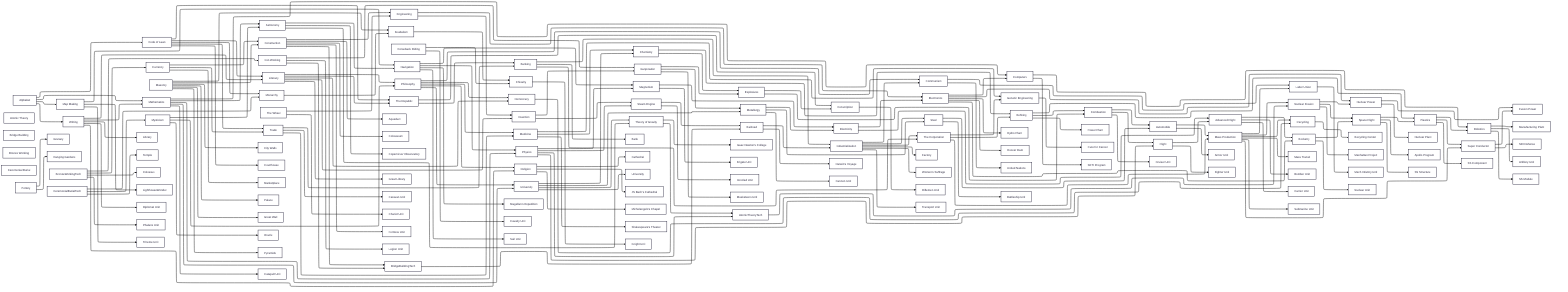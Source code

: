 ---
config:
  layout: elk
  elk:
    mergeEdges: false
    nodePlacementStrategy: SIMPLE
  theme: redux
---
flowchart LR
  %% Technologies
  AdvancedFlightTech["Advanced Flight"]
  AlphabetTech["Alphabet"]
  AstronomyTech["Astronomy"]
  AtomicTheory["Atomic Theory"]
  AutomobileTech["Automobile"]
  BankingTech["Banking"]
  BridgeBuilding["Bridge Building"]
  BronzeWorking["Bronze Working"]
  CeremonialBurial["Ceremonial Burial"]
  ChemistryTech["Chemistry"]
  ChivalryTech["Chivalry"]
  CodeOfLawsTech["Code of Laws"]
  CombustionTech["Combustion"]
  CommunismTech["Communism"]
  ComputersTech["Computers"]
  ConscriptionTech["Conscription"]
  ConstructionTech["Construction"]
  CurrencyTech["Currency"]
  DemocracyTech["Democracy"]
  ElectricityTech["Electricity"]
  ElectronicsTech["Electronics"]
  EngineeringTech["Engineering"]
  ExplosivesTech["Explosives"]
  FeudalismTech["Feudalism"]
  FlightTech["Flight"]
  FusionPowerTech["Fusion Power"]
  GeneticEngineeringTech["Genetic Engineering"]
  GunpowderTech["Gunpowder"]
  HorsebackRidingTech["Horseback Riding"]
  IndustrializationTech["Industrialization"]
  InventionTech["Invention"]
  IronWorkingTech["Iron Working"]
  LaborUnionTech["Labor Union"]
  LiteracyTech["Literacy"]
  MagnetismTech["Magnetism"]
  MapMakingTech["Map Making"]
  MasonryTech["Masonry"]
  MassProductionTech["Mass Production"]
  MathematicsTech["Mathematics"]
  MedicineTech["Medicine"]
  MetallurgyTech["Metallurgy"]
  MonarchyTech["Monarchy"]
  MysticismTech["Mysticism"]
  NavigationTech["Navigation"]
  NuclearFissionTech["Nuclear Fission"]
  NuclearPowerTech["Nuclear Power"]
  PhilosophyTech["Philosophy"]
  PhysicsTech["Physics"]
  PlasticsTech["Plastics"]
  PotteryTech["Pottery"]
  RailroadTech["Railroad"]
  RecyclingTech["Recycling"]
  RefiningTech["Refining"]
  ReligionTech["Religion"]
  RoboticsTech["Robotics"]
  RocketryTech["Rocketry"]
  SpaceFlightTech["Space Flight"]
  SteamEngineTech["Steam Engine"]
  SteelTech["Steel"]
  SuperConductorTech["Super Conductor"]
  TheCorporationTech["The Corporation"]
  TheRepublicTech["The Republic"]
  TheWheelTech["The Wheel"]
  TheoryOfGravityTech["Theory of Gravity"]
  TradeTech["Trade"]
  UniversityTech["University"]
  WritingTech["Writing"]

  %% Buildings
  AqueductBuilding["Aqueduct"]
  BankBuilding["Bank"]
  CathedralBuilding["Cathedral"]
  CityWallsBuilding["City Walls"]
  ColosseumBuilding["Colosseum"]
  CourthouseBuilding["Courthouse"]
  FactoryBuilding["Factory"]
  GranaryBuilding["Granary"]
  HydroPlantBuilding["Hydro Plant"]
  LibraryBuilding["Library"]
  MarketplaceBuilding["Marketplace"]
  MassTransitBuilding["Mass Transit"]
  MfgPlantBuilding["Manufacturing Plant"]
  NuclearPlantBuilding["Nuclear Plant"]
  PalaceBuilding["Palace"]
  PowerPlantBuilding["Power Plant"]
  RecyclingCenterBuilding["Recycling Center"]
  SDIDefenseBuilding["SDI Defense"]
  TempleBuilding["Temple"]
  UniversityBuilding["University"]

  %% Wonders
  ApolloProgramWonder["Apollo Program"]
  ColossusWonder["Colossus"]
  CopernicusObservatoryWonder["Copernicus' Observatory"]
  CureForCancerWonder["Cure for Cancer"]
  DarwinsVoyageWonder["Darwin's Voyage"]
  GreatLibraryWonder["Great Library"]
  GreatWallWonder["Great Wall"]
  HangingGardensWonder["Hanging Gardens"]
  HooverDamWonder["Hoover Dam"]
  IsaacNewtonsCollegeWonder["Isaac Newton's College"]
  JSBachsCathedralWonder["JS Bach's Cathedral"]
  LighthouseWonder
  MagellansExpeditionWonder["Magellan's Expedition"]
  ManhattanProjectWonder["Manhattan Project"]
  MichelangelosChapelWonder["Michelangelo's Chapel"]
  OracleWonder["Oracle"]
  PyramidsWonder["Pyramids"]
  SETIProgramWonder["SETI Program"]
  ShakespearesTheaterWonder["Shakespeare's Theater"]
  UnitedNationsWonder["United Nations"]
  WomensSuffrageWonder["Women's Suffrage"]

  %% Units
  ArmorUnit["Armor Unit"]
  ArtilleryUnit["Artillery Unit"]
  BattleshipUnit["Battleship Unit"]
  BomberUnit["Bomber Unit"]
  CannonUnit["Cannon Unit"]
  CaravanUnit["Caravan Unit"]
  CarrierUnit["Carrier Unit"]
  CatapultUnit["Catapult Unit"]
  CavalryUnit["Cavalry Unit"]
  ChariotUnit["Chariot Unit"]
  CruiserUnit["Cruiser Unit"]
  DiplomatUnit["Diplomat Unit"]
  FighterUnit["Fighter Unit"]
  FortressUnit["Fortress Unit"]
  FrigateUnit["Frigate Unit"]
  IroncladUnit["Ironclad Unit"]
  KnightUnit["Knight Unit"]
  LegionUnit["Legion Unit"]
  MechInfantryUnit["Mech Infantry Unit"]
  MusketeersUnit["Musketeers Unit"]
  NuclearUnit["Nuclear Unit"]
  PhalanxUnit["Phalanx Unit"]
  RiflemenUnit["Riflemen Unit"]
  SailUnit["Sail Unit"]
  SubmarineUnit["Submarine Unit"]
  TransportUnit["Transport Unit"]
  TriremeUnit["Trireme Unit"]

  %% Spaceship Parts
  SSStructure["SS Structure"]
  SSComponent["SS Component"]
  SSModule["SS Module"]

  %% Technology Dependencies
  ElectricityTech-->AdvancedFlightTech
  FlightTech-->AdvancedFlightTech
  MathematicsTech-->AstronomyTech
  MysticismTech-->AstronomyTech
  PhysicsTech-->AtomicTheoryTech
  TheoryOfGravityTech-->AtomicTheoryTech
  SteelTech-->AutomobileTech
  CombustionTech-->AutomobileTech
  TheRepublicTech-->BankingTech
  TradeTech-->BankingTech
  ConstructionTech-->BridgeBuildingTech
  IronWorkingTech-->BridgeBuildingTech
  MedicineTech-->ChemistryTech
  UniversityTech-->ChemistryTech
  FeudalismTech-->ChivalryTech
  HorsebackRidingTech-->ChivalryTech
  AlphabetTech-->CodeOfLawsTech
  RefiningTech-->CombustionTech
  ExplosivesTech-->CombustionTech
  IndustrializationTech-->CommunismTech
  PhilosophyTech-->CommunismTech
  ElectronicsTech-->ComputersTech
  MathematicsTech-->ComputersTech
  ExplosivesTech-->ConscriptionTech
  TheRepublicTech-->ConscriptionTech
  CurrencyTech-->ConstructionTech
  MasonryTech-->ConstructionTech
  BronzeWorkingTech-->CurrencyTech
  LiteracyTech-->DemocracyTech
  PhilosophyTech-->DemocracyTech
  MagnetismTech-->ElectricityTech
  MetallurgyTech-->ElectricityTech
  ElectricityTech-->ElectronicsTech
  EngineeringTech-->ElectronicsTech
  ConstructionTech-->EngineeringTech
  TheWheelTech-->EngineeringTech
  ChemistryTech-->ExplosivesTech
  GunpowderTech-->ExplosivesTech
  MasonryTech-->FeudalismTech
  MonarchyTech-->FeudalismTech
  PhysicsTech-->FlightTech
  CombustionTech-->FlightTech
  NuclearPowerTech-->FusionPowerTech
  SuperConductorTech-->FusionPowerTech
  MedicineTech-->GeneticEngineeringTech
  TheCorporationTech-->GeneticEngineeringTech
  InventionTech-->GunpowderTech
  IronWorkingTech-->GunpowderTech
  BankingTech-->IndustrializationTech
  RailroadTech-->IndustrializationTech
  EngineeringTech-->InventionTech
  LiteracyTech-->InventionTech
  BronzeWorkingTech-->IronWorkingTech
  CommunismTech-->LaborUnionTech
  MassProductionTech-->LaborUnionTech
  CodeOfLawsTech-->LiteracyTech
  WritingTech-->LiteracyTech
  PhysicsTech-->MagnetismTech
  NavigationTech-->MagnetismTech
  AlphabetTech-->MapMakingTech
  AutomobileTech-->MassProductionTech
  TheCorporationTech-->MassProductionTech
  AlphabetTech-->MathematicsTech
  WritingTech-->MathematicsTech
  PhilosophyTech-->MedicineTech
  TradeTech-->MedicineTech
  GunpowderTech-->MetallurgyTech
  UniversityTech-->MetallurgyTech
  CodeOfLawsTech-->MonarchyTech
  CeremonialBurialTech-->MonarchyTech
  CeremonialBurialTech-->MysticismTech
  AstronomyTech-->NavigationTech
  MapMakingTech-->NavigationTech
  AtomicTheoryTech-->NuclearFissionTech
  MassProductionTech-->NuclearFissionTech
  NuclearFissionTech-->NuclearPowerTech
  ElectronicsTech-->NuclearPowerTech
  LiteracyTech-->PhilosophyTech
  MysticismTech-->PhilosophyTech
  MathematicsTech-->PhysicsTech
  NavigationTech-->PhysicsTech
  SpaceFlightTech-->PlasticsTech
  RefiningTech-->PlasticsTech
  BridgeBuildingTech-->RailroadTech
  SteamEngineTech-->RailroadTech
  DemocracyTech-->RecyclingTech
  MassProductionTech-->RecyclingTech
  ChemistryTech-->RefiningTech
  TheCorporationTech-->RefiningTech
  PhilosophyTech-->ReligionTech
  WritingTech-->ReligionTech
  ComputersTech-->RoboticsTech
  PlasticsTech-->RoboticsTech
  AdvancedFlightTech-->RocketryTech
  ElectronicsTech-->RocketryTech
  RocketryTech-->SpaceFlightTech
  NuclearFissionTech-->SpaceFlightTech
  InventionTech-->SteamEngineTech
  PhysicsTech-->SteamEngineTech
  IndustrializationTech-->SteelTech
  MetallurgyTech-->SteelTech
  PlasticsTech-->SuperConductorTech
  MassProductionTech-->SuperConductorTech
  BankingTech-->TheCorporationTech
  IndustrializationTech-->TheCorporationTech
  CodeOfLawsTech-->TheRepublicTech
  LiteracyTech-->TheRepublicTech
  AstronomyTech-->TheoryOfGravityTech
  UniversityTech-->TheoryOfGravityTech
  CodeOfLawsTech-->TradeTech
  CurrencyTech-->TradeTech
  MathematicsTech-->UniversityTech
  PhilosophyTech-->UniversityTech
  AlphabetTech-->WritingTech

  %% Building Dependencies
  CeremonialBurialTech-->TempleBuilding
  PotteryTech-->GranaryBuilding
  MasonryTech-->PalaceBuilding
  MasonryTech-->CityWallsBuilding
  CodeOfLawsTech-->CourthouseBuilding
  WritingTech-->LibraryBuilding
  ConstructionTech-->AqueductBuilding
  ConstructionTech-->ColosseumBuilding
  CurrencyTech-->MarketplaceBuilding
  BankingTech-->BankBuilding
  UniversityTech-->UniversityBuilding
  ReligionTech-->CathedralBuilding
  IndustrializationTech-->FactoryBuilding
  ElectronicsTech-->HydroPlantBuilding
  RefiningTech-->PowerPlantBuilding
  MassProductionTech-->MassTransitBuilding
  RoboticsTech-->MfgPlantBuilding
  SuperConductorTech-->SDIDefenseBuilding
  RecyclingTech-->RecyclingCenterBuilding
  NuclearPowerTech-->NuclearPlantBuilding

  %% Wonder Dependencies
  PotteryTech-->HangingGardensWonder
  MasonryTech-->PyramidsWonder
  MasonryTech-->GreatWallWonder
  BronzeWorkingTech-->ColossusWonder
  MysticismTech-->OracleWonder
  MapMakingTech-->LighthouseWonder
  AstronomyTech-->CopernicusObservatoryWonder
  LiteracyTech-->GreatLibraryWonder
  NavigationTech-->MagellansExpeditionWonder
  RailroadTech-->DarwinsVoyageWonder
  MedicineTech-->ShakespearesTheaterWonder
  ReligionTech-->JSBachsCathedralWonder
  ReligionTech-->MichelangelosChapelWonder
  TheoryOfGravityTech-->IsaacNewtonsCollegeWonder
  IndustrializationTech-->WomensSuffrageWonder
  ElectronicsTech-->HooverDamWonder
  CommunismTech-->UnitedNationsWonder
  ComputersTech-->SETIProgramWonder
  GeneticEngineeringTech-->CureForCancerWonder
  SpaceFlightTech-->ApolloProgramWonder
  NuclearFissionTech-->ManhattanProjectWonder

  %% Unit Dependencies
  HorsebackRidingTech-->CavalryUnit
  TheWheelTech-->ChariotUnit
  BronzeWorkingTech-->PhalanxUnit
  ChivalryTech-->KnightUnit
  MapMakingTech-->TriremeUnit
  WritingTech-->DiplomatUnit
  ConstructionTech-->FortressUnit
  IronWorkingTech-->LegionUnit
  MathematicsTech-->CatapultUnit
  TradeTech-->CaravanUnit
  NavigationTech-->SailUnit
  MagnetismTech-->FrigateUnit
  SteamEngineTech-->IroncladUnit
  GunpowderTech-->MusketeersUnit
  FlightTech-->FighterUnit
  IndustrializationTech-->TransportUnit
  MetallurgyTech-->CannonUnit
  AdvancedFlightTech-->BomberUnit
  AdvancedFlightTech-->CarrierUnit
  SteelTech-->BattleshipUnit
  ConscriptionTech-->RiflemenUnit
  RocketryTech-->NuclearUnit
  LaborUnionTech-->MechInfantryUnit
  AutomobileTech-->ArmorUnit
  CombustionTech-->CruiserUnit
  MassProductionTech-->SubmarineUnit
  RoboticsTech-->ArtilleryUnit

  %% Spaceship Part Dependencies
  SpaceFlightTech-->SSStructure
  PlasticsTech-->SSComponent
  RoboticsTech-->SSModule